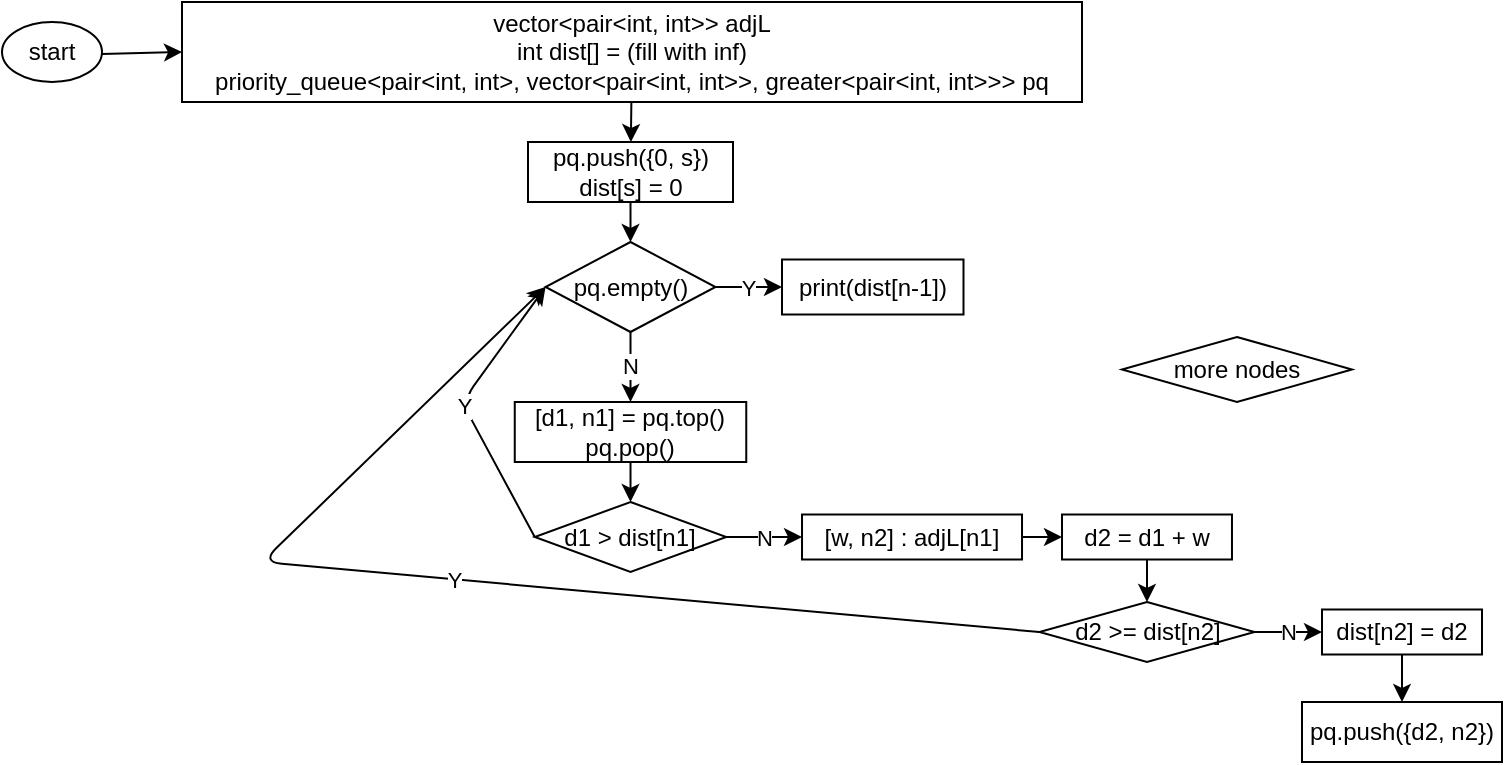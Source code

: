 <mxfile>
    <diagram id="8XNJb7iAW86Ow6eRD5KU" name="Page-1">
        <mxGraphModel dx="952" dy="568" grid="1" gridSize="10" guides="1" tooltips="1" connect="1" arrows="1" fold="1" page="1" pageScale="1" pageWidth="850" pageHeight="1100" math="0" shadow="0">
            <root>
                <mxCell id="0"/>
                <mxCell id="1" parent="0"/>
                <mxCell id="4" value="" style="edgeStyle=none;html=1;" edge="1" parent="1" source="2" target="3">
                    <mxGeometry relative="1" as="geometry"/>
                </mxCell>
                <mxCell id="2" value="start" style="ellipse;whiteSpace=wrap;html=1;" vertex="1" parent="1">
                    <mxGeometry x="60" y="60" width="50" height="30" as="geometry"/>
                </mxCell>
                <mxCell id="6" value="" style="edgeStyle=none;html=1;" edge="1" parent="1" source="3" target="5">
                    <mxGeometry relative="1" as="geometry"/>
                </mxCell>
                <mxCell id="3" value="vector&amp;lt;pair&amp;lt;int, int&amp;gt;&amp;gt; adjL&lt;br&gt;int dist[] = (fill with inf)&lt;br&gt;priority_queue&amp;lt;pair&amp;lt;int, int&amp;gt;, vector&amp;lt;pair&amp;lt;int, int&amp;gt;&amp;gt;, greater&amp;lt;pair&amp;lt;int, int&amp;gt;&amp;gt;&amp;gt; pq" style="whiteSpace=wrap;html=1;" vertex="1" parent="1">
                    <mxGeometry x="150" y="50" width="450" height="50" as="geometry"/>
                </mxCell>
                <mxCell id="8" value="" style="edgeStyle=none;html=1;" edge="1" parent="1" source="5" target="7">
                    <mxGeometry relative="1" as="geometry"/>
                </mxCell>
                <mxCell id="5" value="pq.push({0, s})&lt;br&gt;dist[s] = 0" style="whiteSpace=wrap;html=1;" vertex="1" parent="1">
                    <mxGeometry x="323" y="120" width="102.5" height="30" as="geometry"/>
                </mxCell>
                <mxCell id="11" value="Y" style="edgeStyle=none;html=1;" edge="1" parent="1" source="7" target="10">
                    <mxGeometry relative="1" as="geometry"/>
                </mxCell>
                <mxCell id="13" value="N" style="edgeStyle=none;html=1;" edge="1" parent="1" source="7" target="12">
                    <mxGeometry relative="1" as="geometry"/>
                </mxCell>
                <mxCell id="7" value="pq.empty()" style="rhombus;whiteSpace=wrap;html=1;" vertex="1" parent="1">
                    <mxGeometry x="331.75" y="170" width="85" height="45" as="geometry"/>
                </mxCell>
                <mxCell id="10" value="print(dist[n-1])" style="whiteSpace=wrap;html=1;" vertex="1" parent="1">
                    <mxGeometry x="450" y="178.75" width="90.75" height="27.5" as="geometry"/>
                </mxCell>
                <mxCell id="15" value="" style="edgeStyle=none;html=1;" edge="1" parent="1" source="12" target="14">
                    <mxGeometry relative="1" as="geometry"/>
                </mxCell>
                <mxCell id="12" value="[d1, n1] = pq.top()&lt;br&gt;pq.pop()" style="whiteSpace=wrap;html=1;" vertex="1" parent="1">
                    <mxGeometry x="316.38" y="250" width="115.75" height="30" as="geometry"/>
                </mxCell>
                <mxCell id="16" value="Y" style="edgeStyle=none;html=1;exitX=0;exitY=0.5;exitDx=0;exitDy=0;entryX=0;entryY=0.5;entryDx=0;entryDy=0;" edge="1" parent="1" source="14" target="7">
                    <mxGeometry relative="1" as="geometry">
                        <Array as="points">
                            <mxPoint x="290" y="250"/>
                        </Array>
                    </mxGeometry>
                </mxCell>
                <mxCell id="18" value="N" style="edgeStyle=none;html=1;" edge="1" parent="1" source="14" target="17">
                    <mxGeometry relative="1" as="geometry"/>
                </mxCell>
                <mxCell id="14" value="d1 &amp;gt; dist[n1]" style="rhombus;whiteSpace=wrap;html=1;" vertex="1" parent="1">
                    <mxGeometry x="326.38" y="300" width="95.75" height="35" as="geometry"/>
                </mxCell>
                <mxCell id="23" value="" style="edgeStyle=none;html=1;" edge="1" parent="1" source="17" target="22">
                    <mxGeometry relative="1" as="geometry"/>
                </mxCell>
                <mxCell id="17" value="[w, n2] : adjL[n1]" style="whiteSpace=wrap;html=1;" vertex="1" parent="1">
                    <mxGeometry x="460.01" y="306.25" width="110" height="22.5" as="geometry"/>
                </mxCell>
                <mxCell id="21" value="more nodes" style="rhombus;whiteSpace=wrap;html=1;" vertex="1" parent="1">
                    <mxGeometry x="620" y="217.5" width="114.99" height="32.5" as="geometry"/>
                </mxCell>
                <mxCell id="25" value="" style="edgeStyle=none;html=1;" edge="1" parent="1" source="22" target="24">
                    <mxGeometry relative="1" as="geometry"/>
                </mxCell>
                <mxCell id="22" value="d2 = d1 + w" style="whiteSpace=wrap;html=1;" vertex="1" parent="1">
                    <mxGeometry x="590" y="306.25" width="84.99" height="22.5" as="geometry"/>
                </mxCell>
                <mxCell id="26" value="Y" style="edgeStyle=none;html=1;exitX=0;exitY=0.5;exitDx=0;exitDy=0;entryX=0;entryY=0.5;entryDx=0;entryDy=0;" edge="1" parent="1" source="24" target="7">
                    <mxGeometry relative="1" as="geometry">
                        <Array as="points">
                            <mxPoint x="190" y="330"/>
                        </Array>
                    </mxGeometry>
                </mxCell>
                <mxCell id="28" value="N" style="edgeStyle=none;html=1;" edge="1" parent="1" source="24" target="27">
                    <mxGeometry relative="1" as="geometry"/>
                </mxCell>
                <mxCell id="24" value="d2 &amp;gt;= dist[n2]" style="rhombus;whiteSpace=wrap;html=1;" vertex="1" parent="1">
                    <mxGeometry x="578.74" y="350" width="107.5" height="30" as="geometry"/>
                </mxCell>
                <mxCell id="30" value="" style="edgeStyle=none;html=1;" edge="1" parent="1" source="27" target="29">
                    <mxGeometry relative="1" as="geometry"/>
                </mxCell>
                <mxCell id="27" value="dist[n2] = d2" style="whiteSpace=wrap;html=1;" vertex="1" parent="1">
                    <mxGeometry x="720" y="353.75" width="80" height="22.5" as="geometry"/>
                </mxCell>
                <mxCell id="29" value="pq.push({d2, n2})" style="whiteSpace=wrap;html=1;" vertex="1" parent="1">
                    <mxGeometry x="710" y="400" width="100" height="30" as="geometry"/>
                </mxCell>
            </root>
        </mxGraphModel>
    </diagram>
</mxfile>